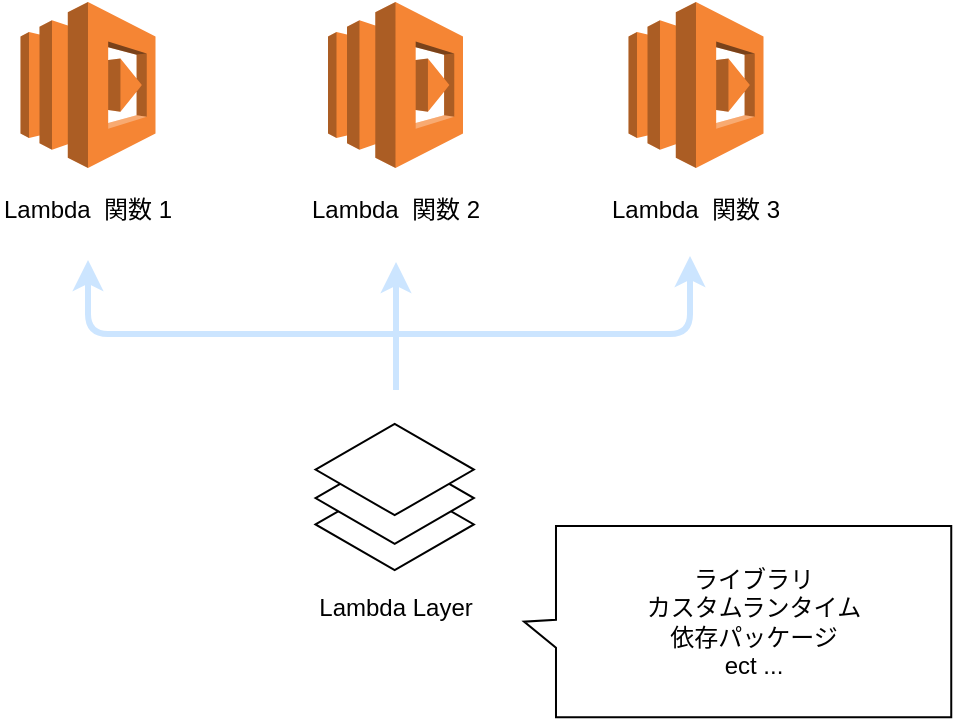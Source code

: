 <mxfile>
    <diagram id="11HtP22AIlWy4U43PumQ" name="ページ1">
        <mxGraphModel dx="632" dy="440" grid="0" gridSize="10" guides="1" tooltips="1" connect="1" arrows="1" fold="1" page="0" pageScale="1" pageWidth="827" pageHeight="1169" background="none" math="0" shadow="0">
            <root>
                <mxCell id="0"/>
                <mxCell id="1" parent="0"/>
                <mxCell id="18" value="" style="group" vertex="1" connectable="0" parent="1">
                    <mxGeometry x="357.75" y="124" width="88" height="114" as="geometry"/>
                </mxCell>
                <mxCell id="13" value="" style="outlineConnect=0;dashed=0;verticalLabelPosition=bottom;verticalAlign=top;align=center;html=1;shape=mxgraph.aws3.lambda;fillColor=#F58534;gradientColor=none;" vertex="1" parent="18">
                    <mxGeometry x="10.25" width="67.5" height="83" as="geometry"/>
                </mxCell>
                <mxCell id="16" value="Lambda&amp;nbsp; 関数 2" style="text;html=1;strokeColor=none;fillColor=none;align=center;verticalAlign=middle;whiteSpace=wrap;rounded=0;" vertex="1" parent="18">
                    <mxGeometry y="94" width="88" height="20" as="geometry"/>
                </mxCell>
                <mxCell id="19" value="" style="group" vertex="1" connectable="0" parent="1">
                    <mxGeometry x="204" y="124" width="88" height="114" as="geometry"/>
                </mxCell>
                <mxCell id="20" value="" style="outlineConnect=0;dashed=0;verticalLabelPosition=bottom;verticalAlign=top;align=center;html=1;shape=mxgraph.aws3.lambda;fillColor=#F58534;gradientColor=none;" vertex="1" parent="19">
                    <mxGeometry x="10.25" width="67.5" height="83" as="geometry"/>
                </mxCell>
                <mxCell id="21" value="Lambda&amp;nbsp; 関数 1" style="text;html=1;strokeColor=none;fillColor=none;align=center;verticalAlign=middle;whiteSpace=wrap;rounded=0;" vertex="1" parent="19">
                    <mxGeometry y="94" width="88" height="20" as="geometry"/>
                </mxCell>
                <mxCell id="22" value="" style="group" vertex="1" connectable="0" parent="1">
                    <mxGeometry x="508" y="124" width="88" height="114" as="geometry"/>
                </mxCell>
                <mxCell id="23" value="" style="outlineConnect=0;dashed=0;verticalLabelPosition=bottom;verticalAlign=top;align=center;html=1;shape=mxgraph.aws3.lambda;fillColor=#F58534;gradientColor=none;" vertex="1" parent="22">
                    <mxGeometry x="10.25" width="67.5" height="83" as="geometry"/>
                </mxCell>
                <mxCell id="24" value="Lambda&amp;nbsp; 関数 3" style="text;html=1;strokeColor=none;fillColor=none;align=center;verticalAlign=middle;whiteSpace=wrap;rounded=0;" vertex="1" parent="22">
                    <mxGeometry y="94" width="88" height="20" as="geometry"/>
                </mxCell>
                <mxCell id="27" value="" style="group" vertex="1" connectable="0" parent="1">
                    <mxGeometry x="344.94" y="334" width="113.62" height="103" as="geometry"/>
                </mxCell>
                <mxCell id="11" value="" style="group" vertex="1" connectable="0" parent="27">
                    <mxGeometry x="16.81" width="80" height="75" as="geometry"/>
                </mxCell>
                <mxCell id="6" value="" style="html=1;whiteSpace=wrap;aspect=fixed;shape=isoRectangle;" vertex="1" parent="11">
                    <mxGeometry y="27.493" width="79.179" height="47.507" as="geometry"/>
                </mxCell>
                <mxCell id="10" value="" style="group" vertex="1" connectable="0" parent="11">
                    <mxGeometry width="80" height="61.804" as="geometry"/>
                </mxCell>
                <mxCell id="9" value="" style="html=1;whiteSpace=wrap;aspect=fixed;shape=isoRectangle;" vertex="1" parent="10">
                    <mxGeometry y="14.296" width="79.179" height="47.507" as="geometry"/>
                </mxCell>
                <mxCell id="8" value="" style="html=1;whiteSpace=wrap;aspect=fixed;shape=isoRectangle;" vertex="1" parent="10">
                    <mxGeometry width="79.179" height="47.507" as="geometry"/>
                </mxCell>
                <mxCell id="26" value="Lambda Layer" style="text;html=1;strokeColor=none;fillColor=none;align=center;verticalAlign=middle;whiteSpace=wrap;rounded=0;" vertex="1" parent="27">
                    <mxGeometry y="83" width="113.62" height="20" as="geometry"/>
                </mxCell>
                <mxCell id="28" value="" style="endArrow=classic;html=1;strokeColor=#CCE5FF;strokeWidth=3;" edge="1" parent="1">
                    <mxGeometry width="50" height="50" relative="1" as="geometry">
                        <mxPoint x="402" y="318" as="sourcePoint"/>
                        <mxPoint x="402" y="254" as="targetPoint"/>
                    </mxGeometry>
                </mxCell>
                <mxCell id="29" value="" style="endArrow=classic;html=1;strokeColor=#CCE5FF;strokeWidth=3;" edge="1" parent="1">
                    <mxGeometry width="50" height="50" relative="1" as="geometry">
                        <mxPoint x="402" y="290" as="sourcePoint"/>
                        <mxPoint x="549" y="251" as="targetPoint"/>
                        <Array as="points">
                            <mxPoint x="549" y="290"/>
                        </Array>
                    </mxGeometry>
                </mxCell>
                <mxCell id="30" value="" style="endArrow=classic;html=1;strokeColor=#CCE5FF;strokeWidth=3;" edge="1" parent="1">
                    <mxGeometry width="50" height="50" relative="1" as="geometry">
                        <mxPoint x="402" y="290" as="sourcePoint"/>
                        <mxPoint x="248" y="253" as="targetPoint"/>
                        <Array as="points">
                            <mxPoint x="248" y="290"/>
                        </Array>
                    </mxGeometry>
                </mxCell>
                <mxCell id="31" value="ライブラリ&lt;br&gt;カスタムランタイム&lt;br&gt;依存パッケージ&lt;br&gt;ect ..." style="shape=callout;whiteSpace=wrap;html=1;perimeter=calloutPerimeter;rotation=90;size=16;position=0.49;base=14;horizontal=0;" vertex="1" parent="1">
                    <mxGeometry x="525" y="327" width="95.62" height="213.63" as="geometry"/>
                </mxCell>
            </root>
        </mxGraphModel>
    </diagram>
</mxfile>
